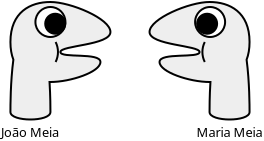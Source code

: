 <?xml version="1.0" encoding="UTF-8"?>
<dia:diagram xmlns:dia="http://www.lysator.liu.se/~alla/dia/">
  <dia:layer name="Segundo plano" visible="true" connectable="true" active="true">
    <dia:object type="Standard - Path" version="0" id="O0">
      <dia:attribute name="obj_pos">
        <dia:point val="-7.044,70.5"/>
      </dia:attribute>
      <dia:attribute name="obj_bb">
        <dia:rectangle val="-9.05,66.45;-3.95,72.425"/>
      </dia:attribute>
      <dia:attribute name="meta">
        <dia:composite type="dict"/>
      </dia:attribute>
      <dia:attribute name="bez_points">
        <dia:bezpoint type="moveto" p1="-7.044,70.5"/>
        <dia:bezpoint type="curveto" p1="-7,71.215" p2="-7,71.824" p3="-7,72"/>
        <dia:bezpoint type="curveto" p1="-7,72.5" p2="-9,72.5" p3="-9,72"/>
        <dia:bezpoint type="curveto" p1="-9,71.736" p2="-9,70.496" p3="-8.853,69.384"/>
        <dia:bezpoint type="curveto" p1="-8.947,69.139" p2="-9,68.846" p3="-9,68.5"/>
        <dia:bezpoint type="curveto" p1="-9,67" p2="-8,66.5" p3="-7,66.5"/>
        <dia:bezpoint type="curveto" p1="-6,66.5" p2="-4,67.333" p3="-4,68"/>
        <dia:bezpoint type="curveto" p1="-4,68.667" p2="-6.5,68.667" p3="-6.5,69"/>
        <dia:bezpoint type="curveto" p1="-6.5,69.333" p2="-4.5,69" p3="-4.5,69.5"/>
        <dia:bezpoint type="curveto" p1="-4.5,70" p2="-6,70.5" p3="-7,70.5"/>
        <dia:bezpoint type="curveto" p1="-7.014,70.5" p2="-7.029,70.5" p3="-7.044,70.5"/>
      </dia:attribute>
      <dia:attribute name="stroke_or_fill">
        <dia:enum val="3"/>
      </dia:attribute>
      <dia:attribute name="line_width">
        <dia:real val="0.1"/>
      </dia:attribute>
      <dia:attribute name="line_colour">
        <dia:color val="#000000ff"/>
      </dia:attribute>
      <dia:attribute name="line_style">
        <dia:enum val="0"/>
        <dia:real val="1"/>
      </dia:attribute>
      <dia:attribute name="line_join">
        <dia:enum val="0"/>
      </dia:attribute>
      <dia:attribute name="line_caps">
        <dia:enum val="0"/>
      </dia:attribute>
      <dia:attribute name="fill_colour">
        <dia:color val="#eeeeeeff"/>
      </dia:attribute>
      <dia:attribute name="show_control_lines">
        <dia:boolean val="false"/>
      </dia:attribute>
      <dia:attribute name="pattern"/>
    </dia:object>
    <dia:object type="Standard - Path" version="0" id="O1">
      <dia:attribute name="obj_pos">
        <dia:point val="1,70.5"/>
      </dia:attribute>
      <dia:attribute name="obj_bb">
        <dia:rectangle val="-2.094,66.45;3.006,72.425"/>
      </dia:attribute>
      <dia:attribute name="meta">
        <dia:composite type="dict"/>
      </dia:attribute>
      <dia:attribute name="bez_points">
        <dia:bezpoint type="moveto" p1="1,70.5"/>
        <dia:bezpoint type="curveto" p1="0.956,71.216" p2="0.956,71.824" p3="0.956,72.0"/>
        <dia:bezpoint type="curveto" p1="0.956,72.5" p2="2.956,72.5" p3="2.956,72.0"/>
        <dia:bezpoint type="curveto" p1="2.956,71.736" p2="2.956,70.496" p3="2.809,69.385"/>
        <dia:bezpoint type="curveto" p1="2.903,69.139" p2="2.956,68.846" p3="2.956,68.5"/>
        <dia:bezpoint type="curveto" p1="2.956,67.0" p2="1.956,66.5" p3="0.956,66.5"/>
        <dia:bezpoint type="curveto" p1="-0.044,66.5" p2="-2.044,67.334" p3="-2.044,68.0"/>
        <dia:bezpoint type="curveto" p1="-2.044,68.667" p2="0.456,68.667" p3="0.456,69.0"/>
        <dia:bezpoint type="curveto" p1="0.456,69.334" p2="-1.544,69.0" p3="-1.544,69.5"/>
        <dia:bezpoint type="curveto" p1="-1.544,70.0" p2="-0.044,70.5" p3="0.956,70.5"/>
        <dia:bezpoint type="curveto" p1="0.971,70.5" p2="0.985,70.5" p3="1.0,70.5"/>
      </dia:attribute>
      <dia:attribute name="stroke_or_fill">
        <dia:enum val="3"/>
      </dia:attribute>
      <dia:attribute name="line_width">
        <dia:real val="0.1"/>
      </dia:attribute>
      <dia:attribute name="line_colour">
        <dia:color val="#000000ff"/>
      </dia:attribute>
      <dia:attribute name="line_style">
        <dia:enum val="0"/>
        <dia:real val="1"/>
      </dia:attribute>
      <dia:attribute name="line_join">
        <dia:enum val="0"/>
      </dia:attribute>
      <dia:attribute name="line_caps">
        <dia:enum val="0"/>
      </dia:attribute>
      <dia:attribute name="fill_colour">
        <dia:color val="#eeeeeeff"/>
      </dia:attribute>
      <dia:attribute name="show_control_lines">
        <dia:boolean val="false"/>
      </dia:attribute>
      <dia:attribute name="pattern"/>
    </dia:object>
    <dia:object type="Standard - Ellipse" version="0" id="O2">
      <dia:attribute name="obj_pos">
        <dia:point val="-7.75,66.75"/>
      </dia:attribute>
      <dia:attribute name="obj_bb">
        <dia:rectangle val="-7.8,66.7;-6.2,68.3"/>
      </dia:attribute>
      <dia:attribute name="elem_corner">
        <dia:point val="-7.75,66.75"/>
      </dia:attribute>
      <dia:attribute name="elem_width">
        <dia:real val="1.5"/>
      </dia:attribute>
      <dia:attribute name="elem_height">
        <dia:real val="1.5"/>
      </dia:attribute>
    </dia:object>
    <dia:object type="Standard - Ellipse" version="0" id="O3">
      <dia:attribute name="obj_pos">
        <dia:point val="-7.26,67.087"/>
      </dia:attribute>
      <dia:attribute name="obj_bb">
        <dia:rectangle val="-7.31,67.037;-6.21,68.137"/>
      </dia:attribute>
      <dia:attribute name="elem_corner">
        <dia:point val="-7.26,67.087"/>
      </dia:attribute>
      <dia:attribute name="elem_width">
        <dia:real val="1"/>
      </dia:attribute>
      <dia:attribute name="elem_height">
        <dia:real val="1"/>
      </dia:attribute>
      <dia:attribute name="inner_color">
        <dia:color val="#000000ff"/>
      </dia:attribute>
    </dia:object>
    <dia:object type="Standard - Arc" version="0" id="O4">
      <dia:attribute name="obj_pos">
        <dia:point val="-6.74,68.5"/>
      </dia:attribute>
      <dia:attribute name="obj_bb">
        <dia:rectangle val="-6.79,68.45;-6.572,69.55"/>
      </dia:attribute>
      <dia:attribute name="conn_endpoints">
        <dia:point val="-6.74,68.5"/>
        <dia:point val="-6.74,69.5"/>
      </dia:attribute>
      <dia:attribute name="curve_distance">
        <dia:real val="-0.118"/>
      </dia:attribute>
    </dia:object>
    <dia:object type="Standard - Path" version="0" id="O5">
      <dia:attribute name="obj_pos">
        <dia:point val="0.984,66.75"/>
      </dia:attribute>
      <dia:attribute name="obj_bb">
        <dia:rectangle val="0.184,66.7;1.784,68.3"/>
      </dia:attribute>
      <dia:attribute name="meta">
        <dia:composite type="dict"/>
      </dia:attribute>
      <dia:attribute name="bez_points">
        <dia:bezpoint type="moveto" p1="0.984,66.75"/>
        <dia:bezpoint type="curveto" p1="1.397,66.75" p2="1.734,67.088" p3="1.734,67.5"/>
        <dia:bezpoint type="curveto" p1="1.734,67.913" p2="1.397,68.25" p3="0.984,68.25"/>
        <dia:bezpoint type="curveto" p1="0.572,68.25" p2="0.234,67.913" p3="0.234,67.5"/>
        <dia:bezpoint type="curveto" p1="0.234,67.088" p2="0.572,66.75" p3="0.984,66.75"/>
      </dia:attribute>
      <dia:attribute name="stroke_or_fill">
        <dia:enum val="3"/>
      </dia:attribute>
      <dia:attribute name="line_width">
        <dia:real val="0.1"/>
      </dia:attribute>
      <dia:attribute name="line_colour">
        <dia:color val="#000000ff"/>
      </dia:attribute>
      <dia:attribute name="line_style">
        <dia:enum val="0"/>
        <dia:real val="1"/>
      </dia:attribute>
      <dia:attribute name="line_join">
        <dia:enum val="0"/>
      </dia:attribute>
      <dia:attribute name="line_caps">
        <dia:enum val="0"/>
      </dia:attribute>
      <dia:attribute name="fill_colour">
        <dia:color val="#ffffffff"/>
      </dia:attribute>
      <dia:attribute name="show_control_lines">
        <dia:boolean val="false"/>
      </dia:attribute>
      <dia:attribute name="pattern"/>
    </dia:object>
    <dia:object type="Standard - Path" version="0" id="O6">
      <dia:attribute name="obj_pos">
        <dia:point val="0.834,67.087"/>
      </dia:attribute>
      <dia:attribute name="obj_bb">
        <dia:rectangle val="0.284,67.037;1.384,68.137"/>
      </dia:attribute>
      <dia:attribute name="meta">
        <dia:composite type="dict"/>
      </dia:attribute>
      <dia:attribute name="bez_points">
        <dia:bezpoint type="moveto" p1="0.834,67.087"/>
        <dia:bezpoint type="curveto" p1="1.109,67.087" p2="1.334,67.312" p3="1.334,67.587"/>
        <dia:bezpoint type="curveto" p1="1.334,67.862" p2="1.109,68.087" p3="0.834,68.087"/>
        <dia:bezpoint type="curveto" p1="0.559,68.087" p2="0.334,67.862" p3="0.334,67.587"/>
        <dia:bezpoint type="curveto" p1="0.334,67.312" p2="0.559,67.087" p3="0.834,67.087"/>
      </dia:attribute>
      <dia:attribute name="stroke_or_fill">
        <dia:enum val="3"/>
      </dia:attribute>
      <dia:attribute name="line_width">
        <dia:real val="0.1"/>
      </dia:attribute>
      <dia:attribute name="line_colour">
        <dia:color val="#000000ff"/>
      </dia:attribute>
      <dia:attribute name="line_style">
        <dia:enum val="0"/>
        <dia:real val="1"/>
      </dia:attribute>
      <dia:attribute name="line_join">
        <dia:enum val="0"/>
      </dia:attribute>
      <dia:attribute name="line_caps">
        <dia:enum val="0"/>
      </dia:attribute>
      <dia:attribute name="fill_colour">
        <dia:color val="#000000ff"/>
      </dia:attribute>
      <dia:attribute name="show_control_lines">
        <dia:boolean val="false"/>
      </dia:attribute>
      <dia:attribute name="pattern"/>
    </dia:object>
    <dia:object type="Standard - Path" version="0" id="O7">
      <dia:attribute name="obj_pos">
        <dia:point val="0.717,68.5"/>
      </dia:attribute>
      <dia:attribute name="obj_bb">
        <dia:rectangle val="0.548,68.433;0.784,69.567"/>
      </dia:attribute>
      <dia:attribute name="meta">
        <dia:composite type="dict"/>
      </dia:attribute>
      <dia:attribute name="bez_points">
        <dia:bezpoint type="moveto" p1="0.717,68.5"/>
        <dia:bezpoint type="curveto" p1="0.559,68.815" p2="0.559,69.186" p3="0.717,69.5"/>
      </dia:attribute>
      <dia:attribute name="stroke_or_fill">
        <dia:enum val="1"/>
      </dia:attribute>
      <dia:attribute name="line_width">
        <dia:real val="0.1"/>
      </dia:attribute>
      <dia:attribute name="line_colour">
        <dia:color val="#000000ff"/>
      </dia:attribute>
      <dia:attribute name="line_style">
        <dia:enum val="0"/>
        <dia:real val="1"/>
      </dia:attribute>
      <dia:attribute name="line_join">
        <dia:enum val="0"/>
      </dia:attribute>
      <dia:attribute name="line_caps">
        <dia:enum val="0"/>
      </dia:attribute>
      <dia:attribute name="fill_colour">
        <dia:color val="#ffffffff"/>
      </dia:attribute>
      <dia:attribute name="show_control_lines">
        <dia:boolean val="false"/>
      </dia:attribute>
      <dia:attribute name="pattern"/>
    </dia:object>
    <dia:object type="Standard - Text" version="1" id="O8">
      <dia:attribute name="obj_pos">
        <dia:point val="-8,73"/>
      </dia:attribute>
      <dia:attribute name="obj_bb">
        <dia:rectangle val="-9.544,72.626;-6.456,73.374"/>
      </dia:attribute>
      <dia:attribute name="text">
        <dia:composite type="text">
          <dia:attribute name="string">
            <dia:string>#João Meia#</dia:string>
          </dia:attribute>
          <dia:attribute name="font">
            <dia:font family="sans" style="0" name="Helvetica"/>
          </dia:attribute>
          <dia:attribute name="height">
            <dia:real val="0.8"/>
          </dia:attribute>
          <dia:attribute name="pos">
            <dia:point val="-8,73.221"/>
          </dia:attribute>
          <dia:attribute name="color">
            <dia:color val="#000000ff"/>
          </dia:attribute>
          <dia:attribute name="alignment">
            <dia:enum val="1"/>
          </dia:attribute>
        </dia:composite>
      </dia:attribute>
      <dia:attribute name="valign">
        <dia:enum val="2"/>
      </dia:attribute>
    </dia:object>
    <dia:object type="Standard - Text" version="1" id="O9">
      <dia:attribute name="obj_pos">
        <dia:point val="1.956,73.0"/>
      </dia:attribute>
      <dia:attribute name="obj_bb">
        <dia:rectangle val="0.208,72.626;3.705,73.374"/>
      </dia:attribute>
      <dia:attribute name="text">
        <dia:composite type="text">
          <dia:attribute name="string">
            <dia:string>#Maria Meia#</dia:string>
          </dia:attribute>
          <dia:attribute name="font">
            <dia:font family="sans" style="0" name="Helvetica"/>
          </dia:attribute>
          <dia:attribute name="height">
            <dia:real val="0.8"/>
          </dia:attribute>
          <dia:attribute name="pos">
            <dia:point val="1.956,73.222"/>
          </dia:attribute>
          <dia:attribute name="color">
            <dia:color val="#000000ff"/>
          </dia:attribute>
          <dia:attribute name="alignment">
            <dia:enum val="1"/>
          </dia:attribute>
        </dia:composite>
      </dia:attribute>
      <dia:attribute name="valign">
        <dia:enum val="2"/>
      </dia:attribute>
    </dia:object>
  </dia:layer>
</dia:diagram>
